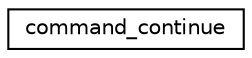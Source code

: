 digraph "Graphical Class Hierarchy"
{
 // LATEX_PDF_SIZE
  edge [fontname="Helvetica",fontsize="10",labelfontname="Helvetica",labelfontsize="10"];
  node [fontname="Helvetica",fontsize="10",shape=record];
  rankdir="LR";
  Node0 [label="command_continue",height=0.2,width=0.4,color="black", fillcolor="white", style="filled",URL="$structcommand__continue.html",tooltip=" "];
}
